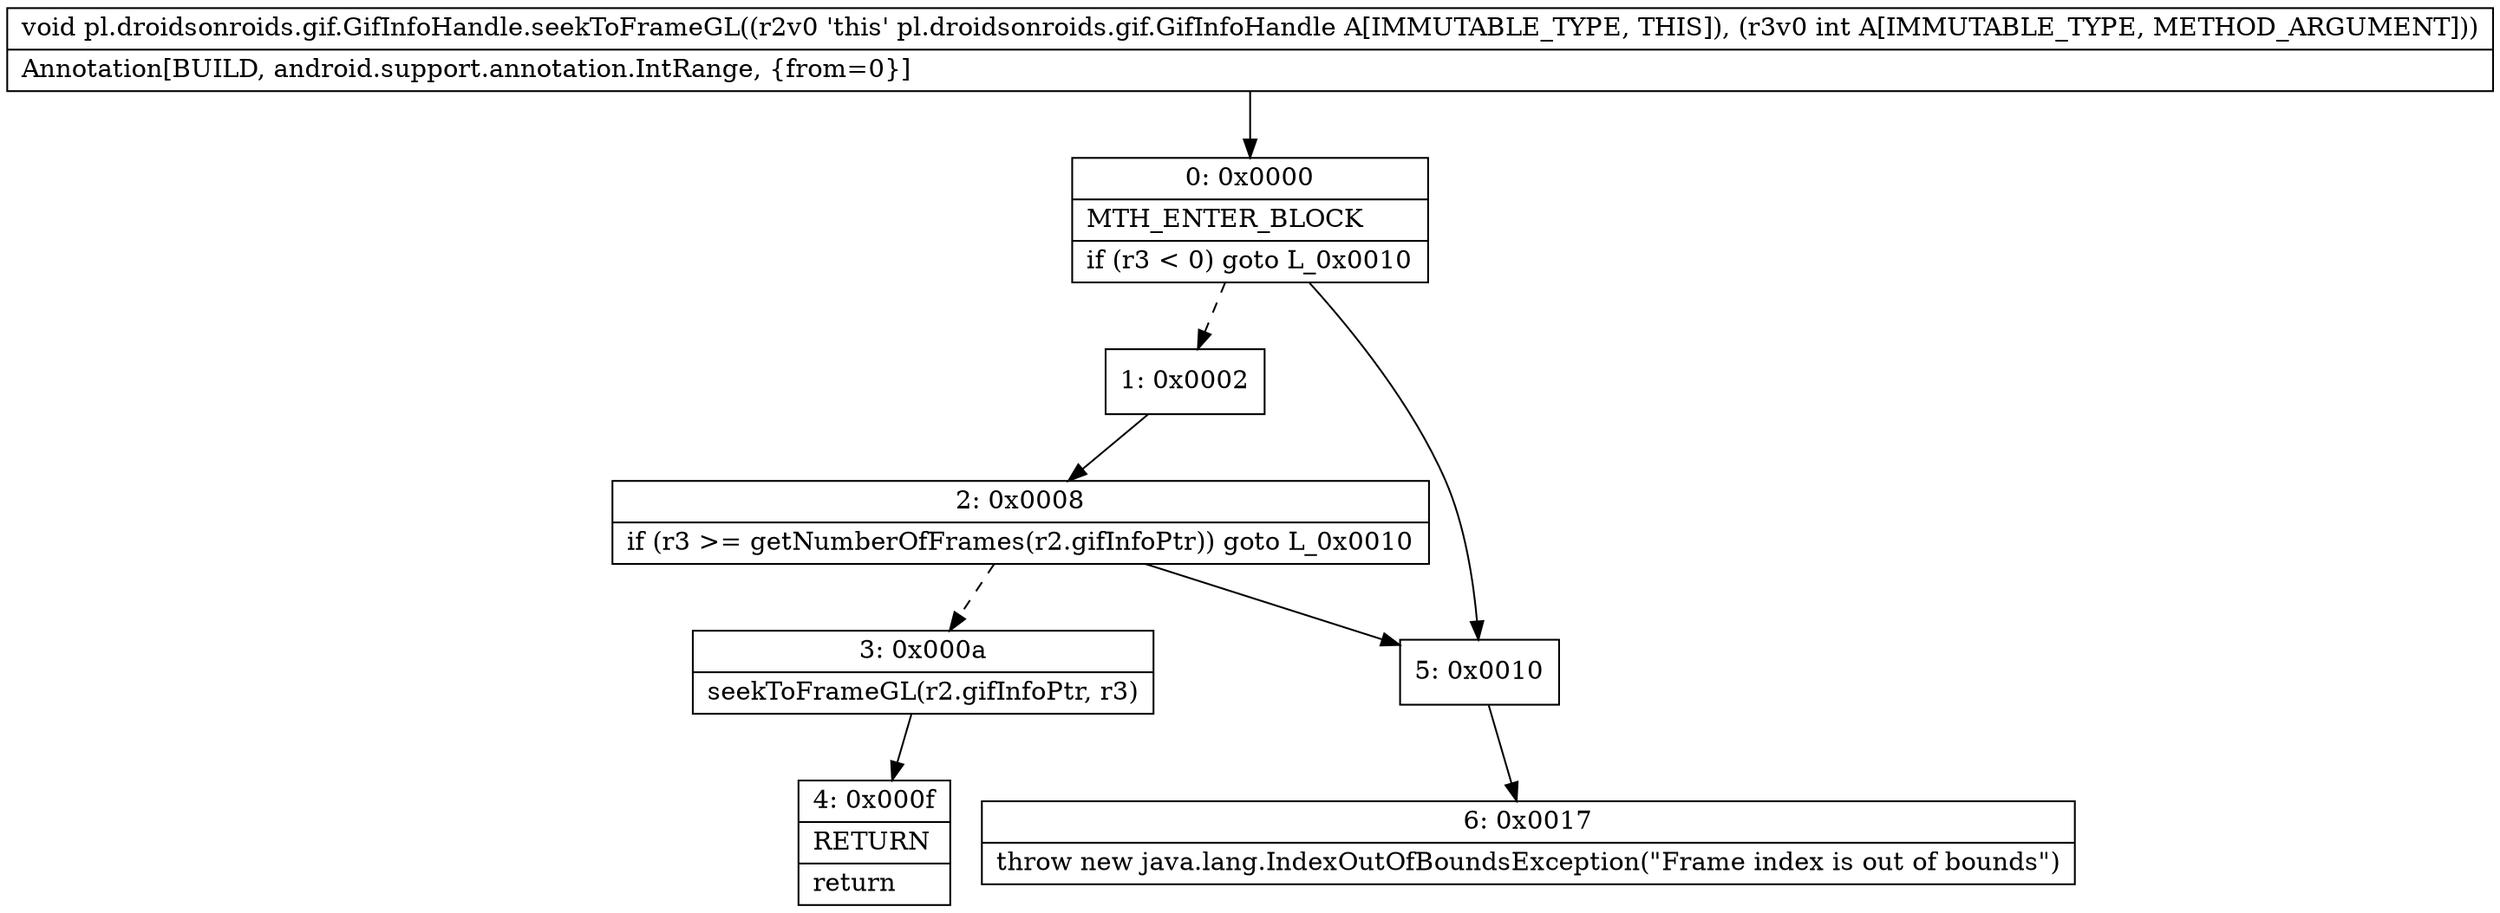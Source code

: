 digraph "CFG forpl.droidsonroids.gif.GifInfoHandle.seekToFrameGL(I)V" {
Node_0 [shape=record,label="{0\:\ 0x0000|MTH_ENTER_BLOCK\l|if (r3 \< 0) goto L_0x0010\l}"];
Node_1 [shape=record,label="{1\:\ 0x0002}"];
Node_2 [shape=record,label="{2\:\ 0x0008|if (r3 \>= getNumberOfFrames(r2.gifInfoPtr)) goto L_0x0010\l}"];
Node_3 [shape=record,label="{3\:\ 0x000a|seekToFrameGL(r2.gifInfoPtr, r3)\l}"];
Node_4 [shape=record,label="{4\:\ 0x000f|RETURN\l|return\l}"];
Node_5 [shape=record,label="{5\:\ 0x0010}"];
Node_6 [shape=record,label="{6\:\ 0x0017|throw new java.lang.IndexOutOfBoundsException(\"Frame index is out of bounds\")\l}"];
MethodNode[shape=record,label="{void pl.droidsonroids.gif.GifInfoHandle.seekToFrameGL((r2v0 'this' pl.droidsonroids.gif.GifInfoHandle A[IMMUTABLE_TYPE, THIS]), (r3v0 int A[IMMUTABLE_TYPE, METHOD_ARGUMENT]))  | Annotation[BUILD, android.support.annotation.IntRange, \{from=0\}]\l}"];
MethodNode -> Node_0;
Node_0 -> Node_1[style=dashed];
Node_0 -> Node_5;
Node_1 -> Node_2;
Node_2 -> Node_3[style=dashed];
Node_2 -> Node_5;
Node_3 -> Node_4;
Node_5 -> Node_6;
}

